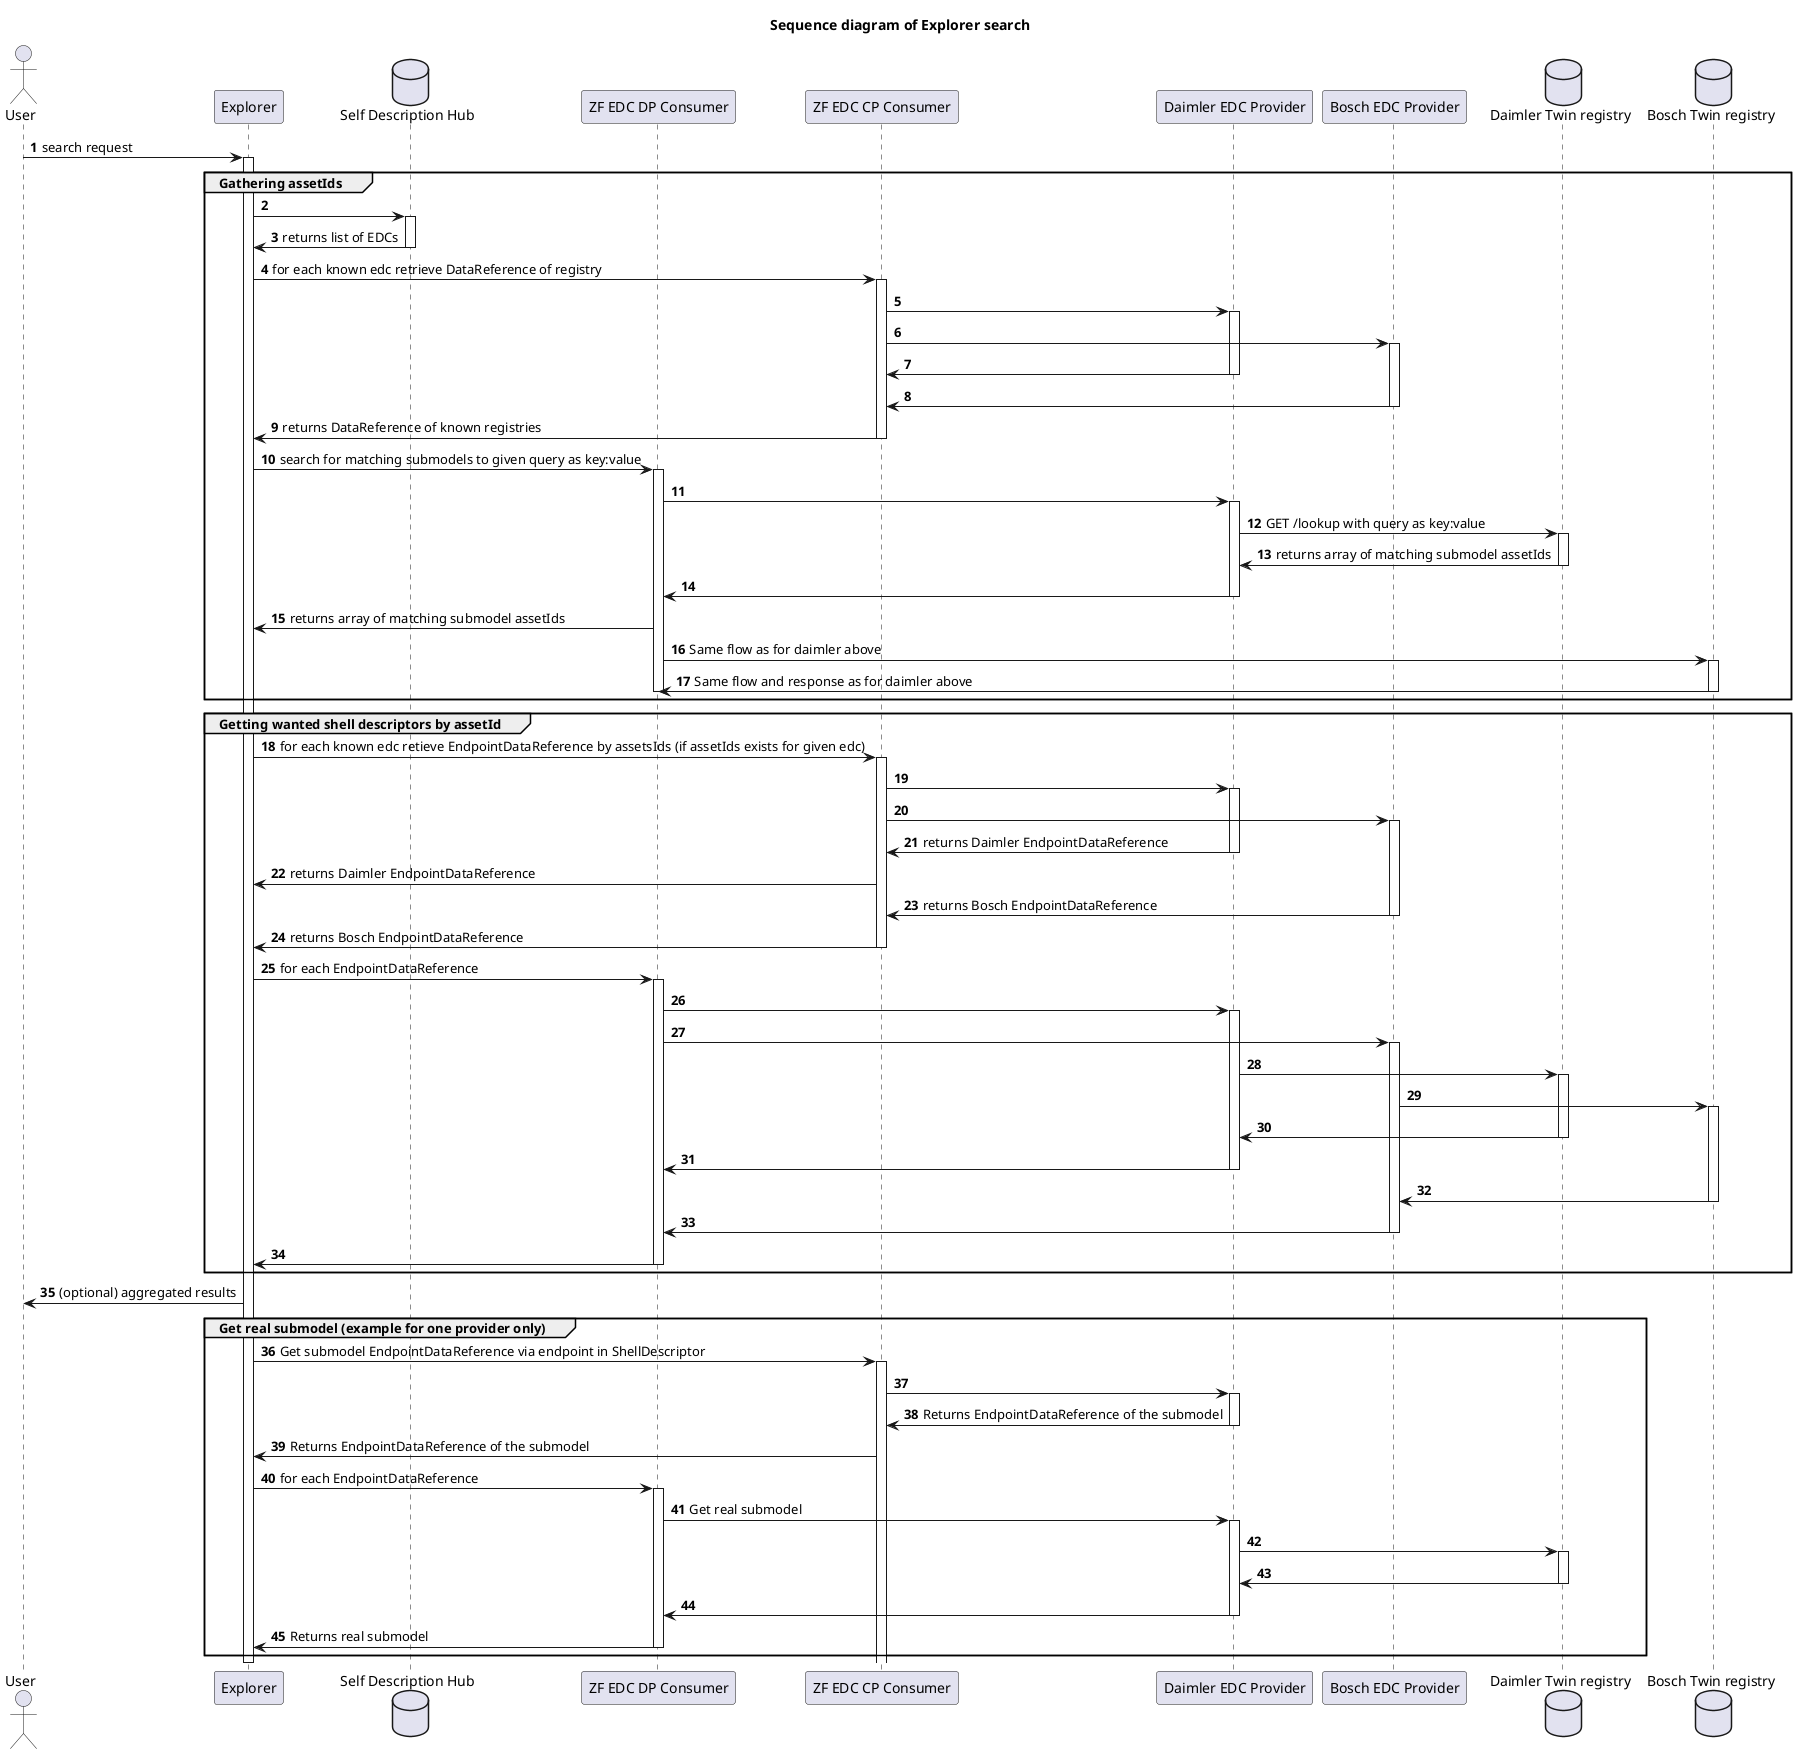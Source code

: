 @startuml
'https://plantuml.com/sequence-diagram

title Sequence diagram of Explorer search
actor User as user

participant "Explorer" as explorer
database "Self Description Hub" as sdh
participant "ZF EDC DP Consumer" as zfEdcDpConsumer
participant "ZF EDC CP Consumer" as zfEdcCpConsumer
participant "Daimler EDC Provider" as daimlerEDCProvider
participant "Bosch EDC Provider" as boschEDCProvider
database "Daimler Twin registry" as daimlerTwinRegistry
database "Bosch Twin registry" as boschTwinRegistry

autonumber

user -> explorer:search request
activate explorer
group Gathering assetIds
explorer -> sdh
activate sdh
explorer <- sdh: returns list of EDCs
deactivate sdh


explorer -> zfEdcCpConsumer : for each known edc retrieve DataReference of registry
activate zfEdcCpConsumer
zfEdcCpConsumer -> daimlerEDCProvider
activate daimlerEDCProvider
zfEdcCpConsumer -> boschEDCProvider
activate boschEDCProvider
daimlerEDCProvider -> zfEdcCpConsumer
deactivate daimlerEDCProvider
boschEDCProvider -> zfEdcCpConsumer
deactivate boschEDCProvider
explorer <- zfEdcCpConsumer : returns DataReference of known registries
deactivate zfEdcCpConsumer
explorer -> zfEdcDpConsumer : search for matching submodels to given query as key:value
activate zfEdcDpConsumer
zfEdcDpConsumer -> daimlerEDCProvider
activate daimlerEDCProvider
daimlerEDCProvider -> daimlerTwinRegistry : GET /lookup with query as key:value
activate daimlerTwinRegistry
daimlerTwinRegistry -> daimlerEDCProvider : returns array of matching submodel assetIds
deactivate daimlerTwinRegistry
daimlerEDCProvider -> zfEdcDpConsumer
deactivate daimlerEDCProvider
zfEdcDpConsumer -> explorer : returns array of matching submodel assetIds
zfEdcDpConsumer -> boschTwinRegistry : Same flow as for daimler above
activate boschTwinRegistry
boschTwinRegistry -> zfEdcDpConsumer : Same flow and response as for daimler above
deactivate boschTwinRegistry
deactivate zfEdcDpConsumer
end

group Getting wanted shell descriptors by assetId
explorer -> zfEdcCpConsumer : for each known edc retieve EndpointDataReference by assetsIds (if assetIds exists for given edc)
activate zfEdcCpConsumer
zfEdcCpConsumer -> daimlerEDCProvider
activate daimlerEDCProvider
zfEdcCpConsumer -> boschEDCProvider
activate boschEDCProvider
zfEdcCpConsumer <- daimlerEDCProvider : returns Daimler EndpointDataReference
deactivate daimlerEDCProvider
explorer <- zfEdcCpConsumer: returns Daimler EndpointDataReference
zfEdcCpConsumer <- boschEDCProvider : returns Bosch EndpointDataReference
deactivate boschEDCProvider
explorer <- zfEdcCpConsumer: returns Bosch EndpointDataReference
deactivate zfEdcCpConsumer

explorer -> zfEdcDpConsumer: for each EndpointDataReference
activate zfEdcDpConsumer
zfEdcDpConsumer -> daimlerEDCProvider
activate daimlerEDCProvider
zfEdcDpConsumer -> boschEDCProvider
activate boschEDCProvider
daimlerEDCProvider -> daimlerTwinRegistry
activate daimlerTwinRegistry
boschEDCProvider -> boschTwinRegistry
activate boschTwinRegistry
daimlerEDCProvider <- daimlerTwinRegistry
deactivate daimlerTwinRegistry
zfEdcDpConsumer <- daimlerEDCProvider
deactivate daimlerEDCProvider
boschEDCProvider <- boschTwinRegistry
deactivate boschTwinRegistry
zfEdcDpConsumer <- boschEDCProvider
deactivate boschEDCProvider
explorer <- zfEdcDpConsumer
deactivate zfEdcDpConsumer
end
user <- explorer: (optional) aggregated results

group Get real submodel (example for one provider only)
explorer -> zfEdcCpConsumer: Get submodel EndpointDataReference via endpoint in ShellDescriptor
activate zfEdcCpConsumer
zfEdcCpConsumer -> daimlerEDCProvider
activate daimlerEDCProvider
daimlerEDCProvider -> zfEdcCpConsumer: Returns EndpointDataReference of the submodel
deactivate daimlerEDCProvider
zfEdcCpConsumer -> explorer: Returns EndpointDataReference of the submodel

explorer -> zfEdcDpConsumer: for each EndpointDataReference
activate zfEdcDpConsumer
zfEdcDpConsumer -> daimlerEDCProvider: Get real submodel
activate daimlerEDCProvider
daimlerEDCProvider -> daimlerTwinRegistry
activate daimlerTwinRegistry
daimlerEDCProvider <- daimlerTwinRegistry
deactivate daimlerTwinRegistry
zfEdcDpConsumer <- daimlerEDCProvider
deactivate daimlerEDCProvider
explorer <- zfEdcDpConsumer: Returns real submodel
deactivate zfEdcDpConsumer
end
deactivate explorer
@enduml
